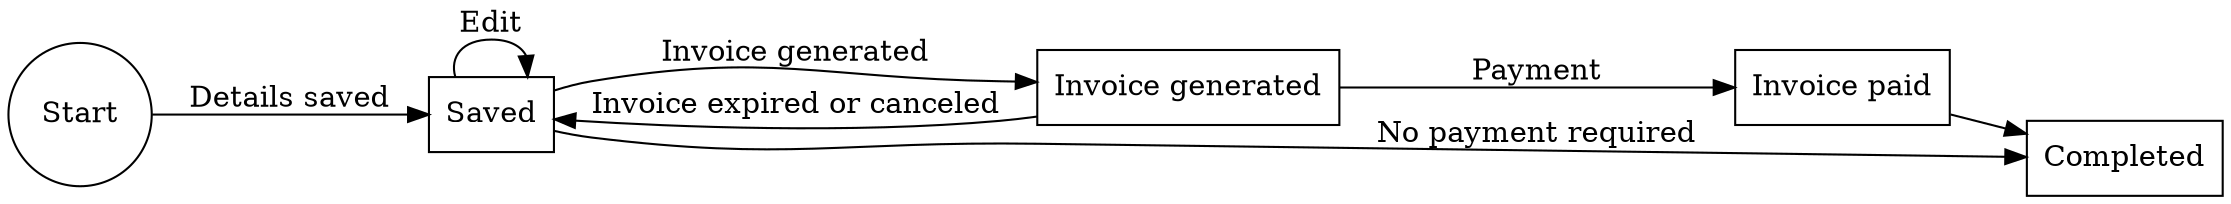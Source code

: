 digraph registration {
	rankdir="LR";

	start[shape=circle label=Start];

	saved[shape=box label=Saved];
	invoice[shape=box label="Invoice generated"];
	paid[shape=box label="Invoice paid"];
	done[shape=box label=Completed];

	start -> saved [label = "Details saved"];
	saved -> invoice [label = "Invoice generated"];
	invoice -> paid [label = "Payment"];
	paid -> done;

	saved -> saved [label = "Edit" ];
	invoice -> saved [label = "Invoice expired or canceled"];
	saved -> done [label = "No payment required"];
}